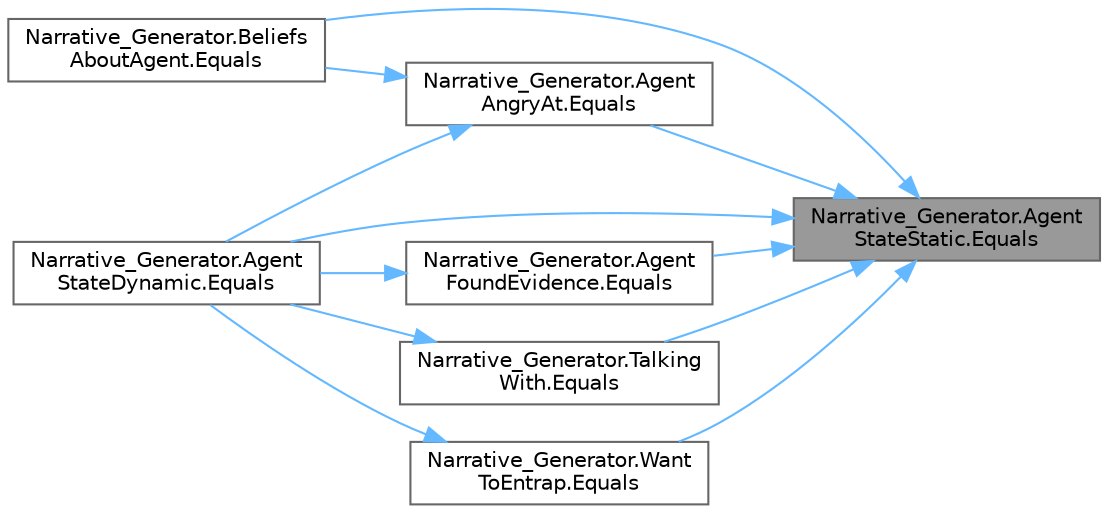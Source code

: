 digraph "Narrative_Generator.AgentStateStatic.Equals"
{
 // LATEX_PDF_SIZE
  bgcolor="transparent";
  edge [fontname=Helvetica,fontsize=10,labelfontname=Helvetica,labelfontsize=10];
  node [fontname=Helvetica,fontsize=10,shape=box,height=0.2,width=0.4];
  rankdir="RL";
  Node1 [label="Narrative_Generator.Agent\lStateStatic.Equals",height=0.2,width=0.4,color="gray40", fillcolor="grey60", style="filled", fontcolor="black",tooltip="Method for comparing two static parts of agent states."];
  Node1 -> Node2 [dir="back",color="steelblue1",style="solid"];
  Node2 [label="Narrative_Generator.Agent\lAngryAt.Equals",height=0.2,width=0.4,color="grey40", fillcolor="white", style="filled",URL="$class_narrative___generator_1_1_agent_angry_at.html#ad23b28a5aa28dbdbc0a6c4e2c9ea4820",tooltip="Method for comparing two AgentAngryAt instance."];
  Node2 -> Node3 [dir="back",color="steelblue1",style="solid"];
  Node3 [label="Narrative_Generator.Agent\lStateDynamic.Equals",height=0.2,width=0.4,color="grey40", fillcolor="white", style="filled",URL="$class_narrative___generator_1_1_agent_state_dynamic.html#a59fb7a36b2fc079b0b5c96cf707ad7f2",tooltip="Method for comparing two dynamic parts of agent states."];
  Node2 -> Node4 [dir="back",color="steelblue1",style="solid"];
  Node4 [label="Narrative_Generator.Beliefs\lAboutAgent.Equals",height=0.2,width=0.4,color="grey40", fillcolor="white", style="filled",URL="$class_narrative___generator_1_1_beliefs_about_agent.html#a13891afc34468a16591d165f5c33b9d4",tooltip="Method for comparing two BeliefsAboutAgent instance."];
  Node1 -> Node5 [dir="back",color="steelblue1",style="solid"];
  Node5 [label="Narrative_Generator.Agent\lFoundEvidence.Equals",height=0.2,width=0.4,color="grey40", fillcolor="white", style="filled",URL="$class_narrative___generator_1_1_agent_found_evidence.html#a289f403ce66bffd4969e8642b35c4d5f",tooltip="Method for comparing two AgentFoundEvidence instance."];
  Node5 -> Node3 [dir="back",color="steelblue1",style="solid"];
  Node1 -> Node3 [dir="back",color="steelblue1",style="solid"];
  Node1 -> Node4 [dir="back",color="steelblue1",style="solid"];
  Node1 -> Node6 [dir="back",color="steelblue1",style="solid"];
  Node6 [label="Narrative_Generator.Talking\lWith.Equals",height=0.2,width=0.4,color="grey40", fillcolor="white", style="filled",URL="$class_narrative___generator_1_1_talking_with.html#a464d39900cf57cd0a5004bbccb831677",tooltip="Method for comparing two TalkingWith instance."];
  Node6 -> Node3 [dir="back",color="steelblue1",style="solid"];
  Node1 -> Node7 [dir="back",color="steelblue1",style="solid"];
  Node7 [label="Narrative_Generator.Want\lToEntrap.Equals",height=0.2,width=0.4,color="grey40", fillcolor="white", style="filled",URL="$class_narrative___generator_1_1_want_to_entrap.html#afe8cad36be3a247f77f4013ab4380333",tooltip="Method for comparing two WantToEntrap instance."];
  Node7 -> Node3 [dir="back",color="steelblue1",style="solid"];
}
